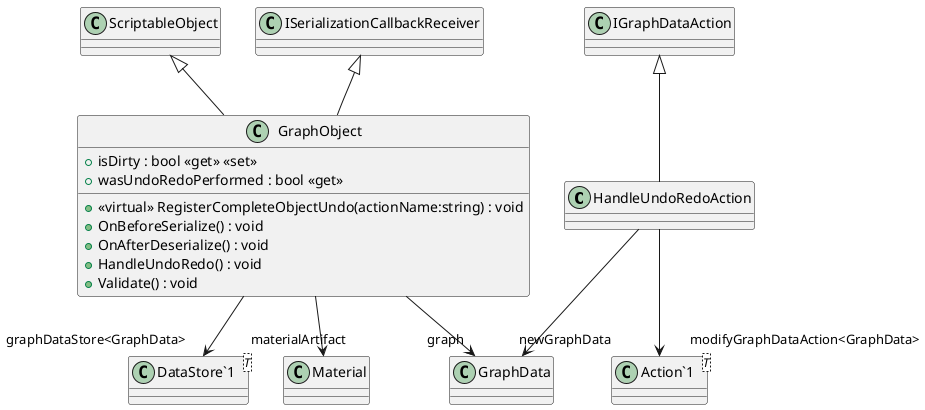 @startuml
class HandleUndoRedoAction {
}
class GraphObject {
    + isDirty : bool <<get>> <<set>>
    + <<virtual>> RegisterCompleteObjectUndo(actionName:string) : void
    + OnBeforeSerialize() : void
    + OnAfterDeserialize() : void
    + wasUndoRedoPerformed : bool <<get>>
    + HandleUndoRedo() : void
    + Validate() : void
}
class "Action`1"<T> {
}
class "DataStore`1"<T> {
}
IGraphDataAction <|-- HandleUndoRedoAction
HandleUndoRedoAction --> "modifyGraphDataAction<GraphData>" "Action`1"
HandleUndoRedoAction --> "newGraphData" GraphData
ScriptableObject <|-- GraphObject
ISerializationCallbackReceiver <|-- GraphObject
GraphObject --> "graphDataStore<GraphData>" "DataStore`1"
GraphObject --> "graph" GraphData
GraphObject --> "materialArtifact" Material
@enduml
